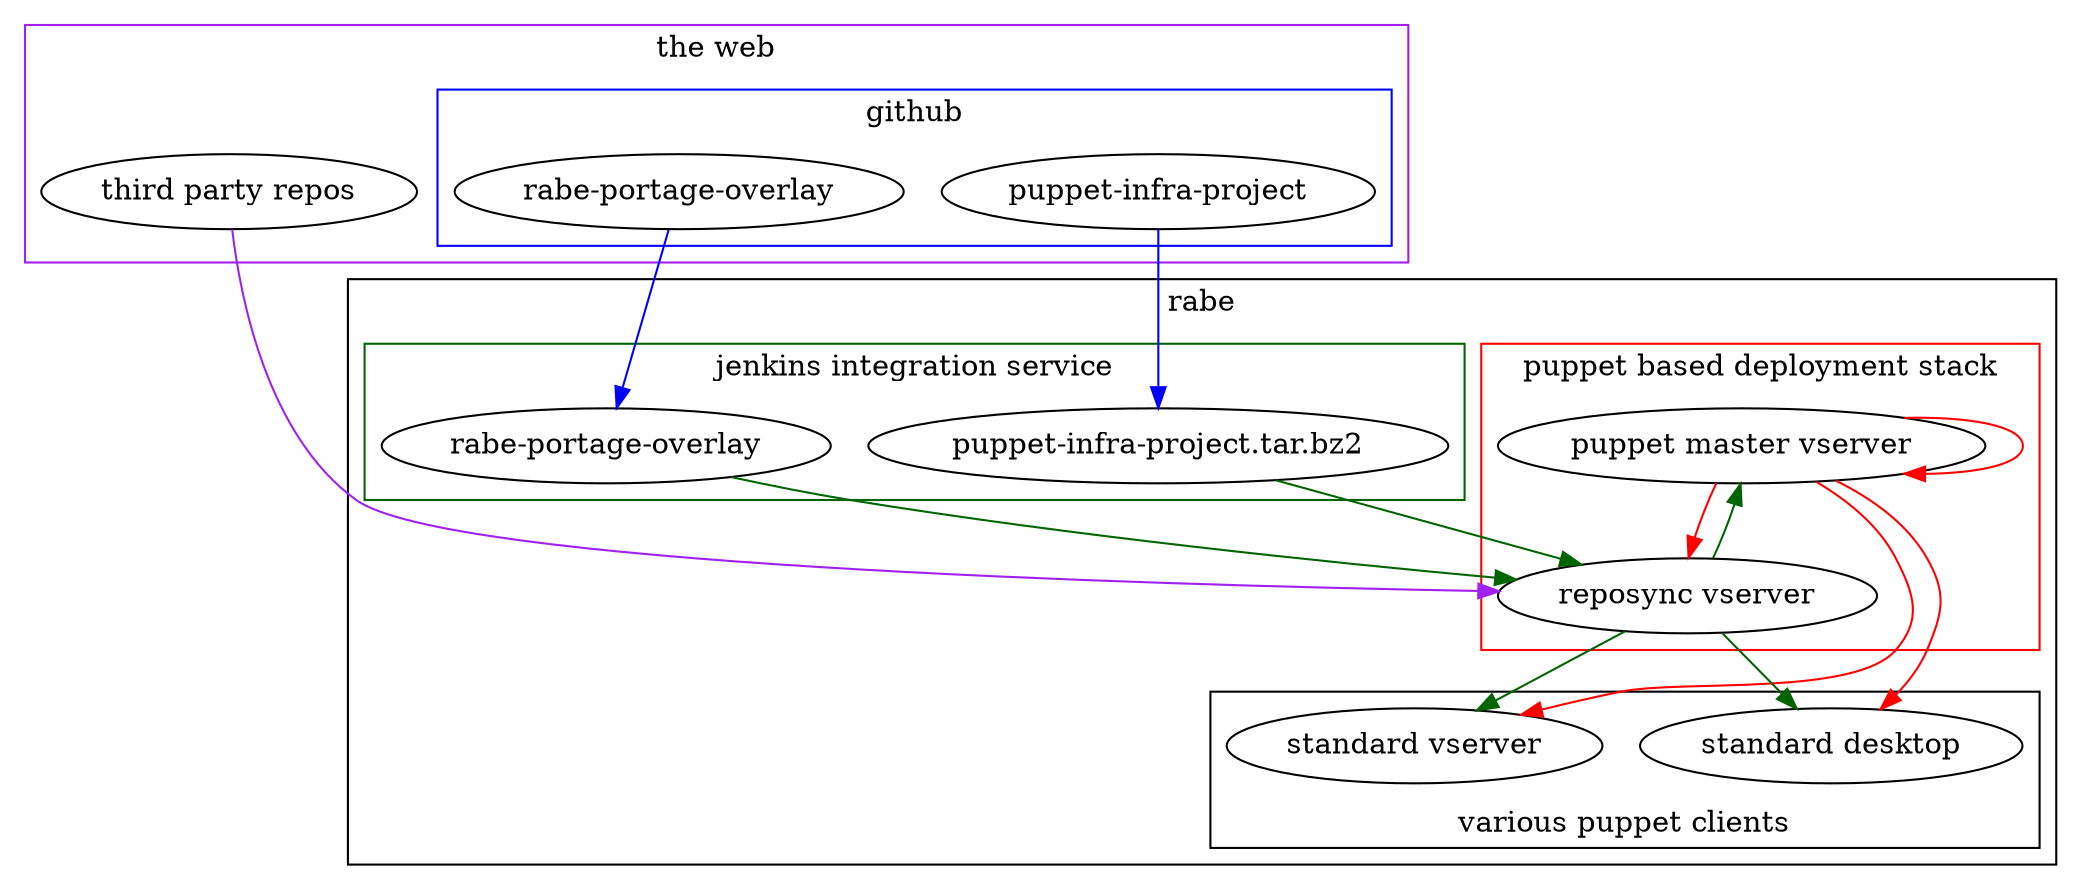 digraph G {
    spline = true
    subgraph clusterWeb {
        label = "the web"
        color = "purple"

        thirdparty [label="third party repos"]

        subgraph clusterGithub {
            label = "github"
            color = "blue"

            puppetinfraproject [label="puppet-infra-project"]
            rabeportageoverlay [label="rabe-portage-overlay"]
        }
    }
    subgraph clusterRabe {
        label = "rabe"

        subgraph clusterJenkins {
            label = "jenkins integration service"
            color = "darkgreen"

            portageoverlayrepo [label="rabe-portage-overlay"]
            puppetinfratarball [label="puppet-infra-project.tar.bz2"]
        }
        subgraph clusterPuppet {
            label = "puppet based deployment stack"
            color = "red"

            puppetmaster [label="puppet master vserver"]
            reposync [label="reposync vserver"]
        }
        subgraph clusterClients {
            label = "various puppet clients"
            labelloc = "b"

            vserver [label="standard vserver"]
            desktop [label="standard desktop"]
        }
    }


    puppetinfratarball -> reposync [dir="forward",color="darkgreen"]
    portageoverlayrepo -> reposync [color="darkgreen"]
    thirdparty -> reposync [color="purple"]
    reposync -> vserver [color="darkgreen"]
    reposync -> desktop [color="darkgreen"]
    reposync -> puppetmaster [color="darkgreen"]

    puppetmaster -> vserver [color="red"]
    puppetmaster -> desktop [color="red"]
    puppetmaster -> puppetmaster [color="red"]
    puppetmaster -> reposync [color="red"]

    puppetinfraproject -> puppetinfratarball [color="blue"]
    rabeportageoverlay -> portageoverlayrepo [color="blue"]
}
